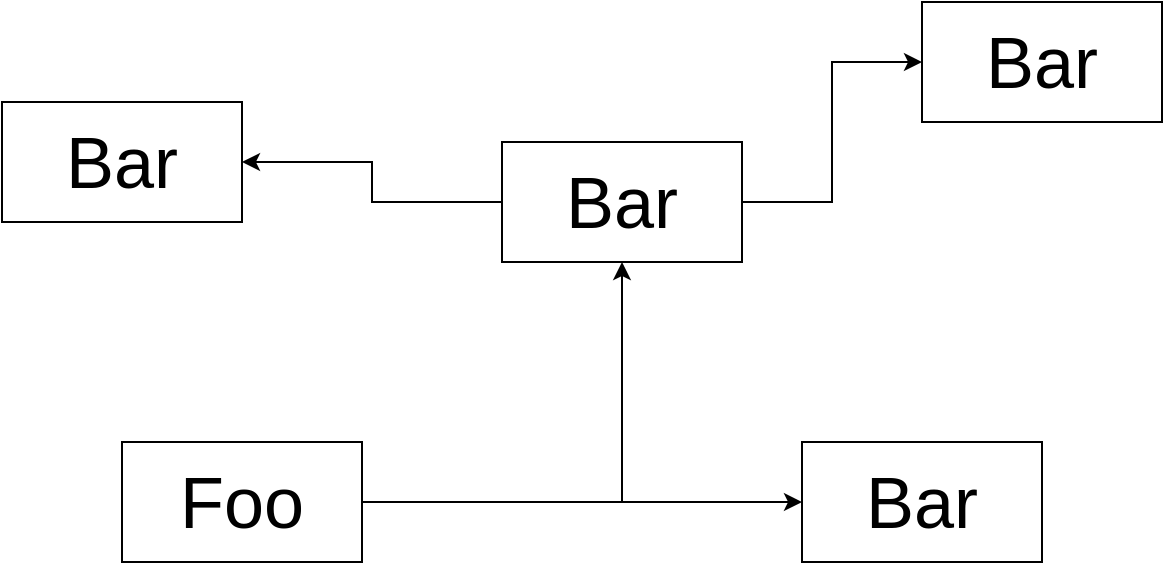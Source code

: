 <mxfile version="24.8.9">
  <diagram name="Page-1" id="gQ9d3e5PHeGO4oDS4kBh">
    <mxGraphModel dx="794" dy="458" grid="1" gridSize="10" guides="1" tooltips="1" connect="1" arrows="1" fold="1" page="1" pageScale="1" pageWidth="827" pageHeight="1169" math="0" shadow="0">
      <root>
        <mxCell id="0" />
        <mxCell id="1" parent="0" />
        <mxCell id="7GxGBZKl_kj-n54RxsFo-4" style="edgeStyle=orthogonalEdgeStyle;rounded=0;orthogonalLoop=1;jettySize=auto;html=1;entryX=0;entryY=0.5;entryDx=0;entryDy=0;" parent="1" source="7GxGBZKl_kj-n54RxsFo-2" target="7GxGBZKl_kj-n54RxsFo-3" edge="1">
          <mxGeometry relative="1" as="geometry" />
        </mxCell>
        <mxCell id="6tXt8Tqpjw7fGwFyOHLY-2" style="edgeStyle=orthogonalEdgeStyle;rounded=0;orthogonalLoop=1;jettySize=auto;html=1;entryX=0.5;entryY=1;entryDx=0;entryDy=0;" parent="1" source="7GxGBZKl_kj-n54RxsFo-2" target="6tXt8Tqpjw7fGwFyOHLY-1" edge="1">
          <mxGeometry relative="1" as="geometry" />
        </mxCell>
        <mxCell id="7GxGBZKl_kj-n54RxsFo-2" value="&lt;font style=&quot;font-size: 36px;&quot;&gt;Foo&lt;/font&gt;" style="rounded=0;whiteSpace=wrap;html=1;" parent="1" vertex="1">
          <mxGeometry x="170" y="310" width="120" height="60" as="geometry" />
        </mxCell>
        <mxCell id="7GxGBZKl_kj-n54RxsFo-3" value="&lt;font style=&quot;font-size: 36px;&quot;&gt;Bar&lt;/font&gt;" style="rounded=0;whiteSpace=wrap;html=1;" parent="1" vertex="1">
          <mxGeometry x="510" y="310" width="120" height="60" as="geometry" />
        </mxCell>
        <mxCell id="t2WkZzXJtYoz62aQDtTE-2" style="edgeStyle=orthogonalEdgeStyle;rounded=0;orthogonalLoop=1;jettySize=auto;html=1;" parent="1" source="6tXt8Tqpjw7fGwFyOHLY-1" target="t2WkZzXJtYoz62aQDtTE-1" edge="1">
          <mxGeometry relative="1" as="geometry" />
        </mxCell>
        <mxCell id="ak1jxMyyGyTIVMN0bjJe-2" style="edgeStyle=orthogonalEdgeStyle;rounded=0;orthogonalLoop=1;jettySize=auto;html=1;entryX=0;entryY=0.5;entryDx=0;entryDy=0;" edge="1" parent="1" source="6tXt8Tqpjw7fGwFyOHLY-1" target="ak1jxMyyGyTIVMN0bjJe-1">
          <mxGeometry relative="1" as="geometry" />
        </mxCell>
        <mxCell id="6tXt8Tqpjw7fGwFyOHLY-1" value="&lt;font style=&quot;font-size: 36px;&quot;&gt;Bar&lt;/font&gt;" style="rounded=0;whiteSpace=wrap;html=1;" parent="1" vertex="1">
          <mxGeometry x="360" y="160" width="120" height="60" as="geometry" />
        </mxCell>
        <mxCell id="t2WkZzXJtYoz62aQDtTE-1" value="&lt;font style=&quot;font-size: 36px;&quot;&gt;Bar&lt;/font&gt;" style="rounded=0;whiteSpace=wrap;html=1;" parent="1" vertex="1">
          <mxGeometry x="110" y="140" width="120" height="60" as="geometry" />
        </mxCell>
        <mxCell id="ak1jxMyyGyTIVMN0bjJe-1" value="&lt;font style=&quot;font-size: 36px;&quot;&gt;Bar&lt;/font&gt;" style="rounded=0;whiteSpace=wrap;html=1;" vertex="1" parent="1">
          <mxGeometry x="570" y="90" width="120" height="60" as="geometry" />
        </mxCell>
      </root>
    </mxGraphModel>
  </diagram>
</mxfile>

